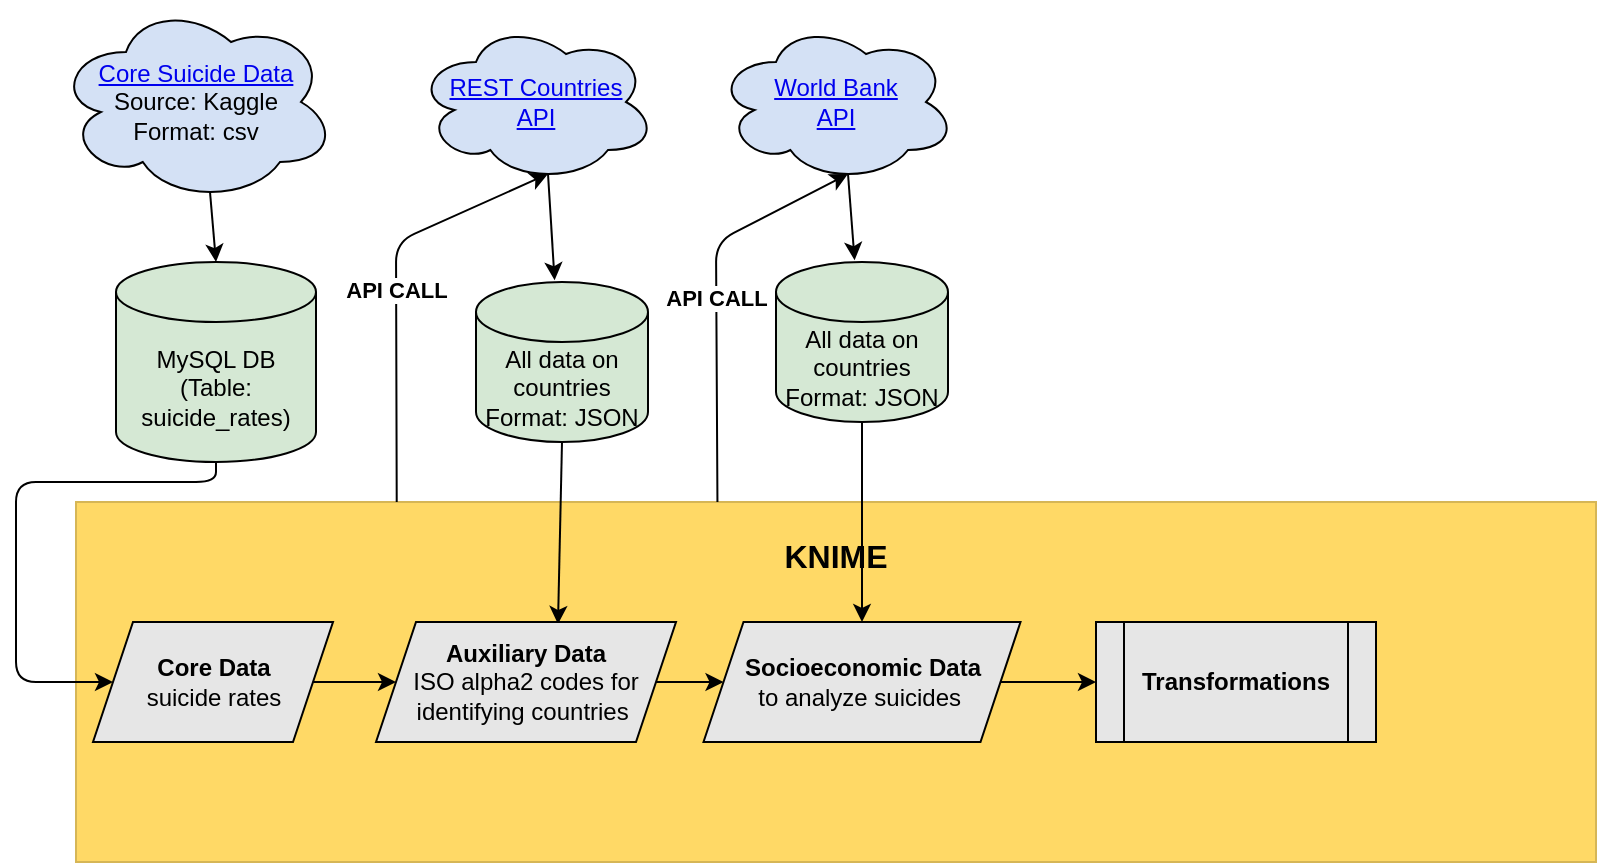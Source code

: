 <mxfile version="13.10.3" type="device"><diagram id="C5RBs43oDa-KdzZeNtuy" name="Global_Data_Flow_Outline"><mxGraphModel dx="1662" dy="762" grid="1" gridSize="10" guides="1" tooltips="1" connect="1" arrows="1" fold="1" page="1" pageScale="1" pageWidth="827" pageHeight="1169" math="0" shadow="0"><root><mxCell id="WIyWlLk6GJQsqaUBKTNV-0"/><mxCell id="WIyWlLk6GJQsqaUBKTNV-1" parent="WIyWlLk6GJQsqaUBKTNV-0"/><mxCell id="7oWcfEmp0d8AknO4j7lK-8" value="&lt;h2 style=&quot;font-size: 16px ; line-height: 100%&quot;&gt;KNIME&lt;/h2&gt;" style="rounded=0;whiteSpace=wrap;html=1;align=center;horizontal=1;verticalAlign=top;labelBackgroundColor=none;strokeColor=#d6b656;fillColor=#FFD966;" vertex="1" parent="WIyWlLk6GJQsqaUBKTNV-1"><mxGeometry x="40" y="290" width="760" height="180" as="geometry"/></mxCell><mxCell id="7oWcfEmp0d8AknO4j7lK-0" value="MySQL DB&lt;br&gt;(Table: suicide_rates)" style="shape=cylinder3;whiteSpace=wrap;html=1;boundedLbl=1;backgroundOutline=1;size=15;fillColor=#D5E8D4;" vertex="1" parent="WIyWlLk6GJQsqaUBKTNV-1"><mxGeometry x="60" y="170" width="100" height="100" as="geometry"/></mxCell><mxCell id="7oWcfEmp0d8AknO4j7lK-4" value="" style="endArrow=classic;html=1;entryX=0.5;entryY=0;entryDx=0;entryDy=0;entryPerimeter=0;exitX=0.55;exitY=0.95;exitDx=0;exitDy=0;exitPerimeter=0;" edge="1" parent="WIyWlLk6GJQsqaUBKTNV-1" source="7oWcfEmp0d8AknO4j7lK-30" target="7oWcfEmp0d8AknO4j7lK-0"><mxGeometry width="50" height="50" relative="1" as="geometry"><mxPoint x="110" y="116" as="sourcePoint"/><mxPoint x="270" y="130" as="targetPoint"/></mxGeometry></mxCell><mxCell id="7oWcfEmp0d8AknO4j7lK-5" value="&lt;a href=&quot;data:page/id,C5RBs43oDa-KdzZeNtuy&quot;&gt;REST Countries&lt;br&gt;API&lt;/a&gt;" style="ellipse;shape=cloud;whiteSpace=wrap;html=1;fillColor=#D4E1F5;" vertex="1" parent="WIyWlLk6GJQsqaUBKTNV-1"><mxGeometry x="210" y="50" width="120" height="80" as="geometry"/></mxCell><mxCell id="7oWcfEmp0d8AknO4j7lK-6" value="" style="endArrow=classic;html=1;exitX=0.5;exitY=1;exitDx=0;exitDy=0;exitPerimeter=0;" edge="1" parent="WIyWlLk6GJQsqaUBKTNV-1" source="7oWcfEmp0d8AknO4j7lK-9"><mxGeometry width="50" height="50" relative="1" as="geometry"><mxPoint x="230" y="280" as="sourcePoint"/><mxPoint x="281" y="351" as="targetPoint"/></mxGeometry></mxCell><mxCell id="7oWcfEmp0d8AknO4j7lK-14" value="&lt;b&gt;API CALL&lt;/b&gt;" style="endArrow=classic;html=1;entryX=0.55;entryY=0.95;entryDx=0;entryDy=0;entryPerimeter=0;exitX=0.211;exitY=0;exitDx=0;exitDy=0;exitPerimeter=0;" edge="1" parent="WIyWlLk6GJQsqaUBKTNV-1" source="7oWcfEmp0d8AknO4j7lK-8" target="7oWcfEmp0d8AknO4j7lK-5"><mxGeometry width="50" height="50" relative="1" as="geometry"><mxPoint x="321.2" y="298.92" as="sourcePoint"/><mxPoint x="300" y="104" as="targetPoint"/><Array as="points"><mxPoint x="200" y="160"/></Array></mxGeometry></mxCell><mxCell id="7oWcfEmp0d8AknO4j7lK-9" value="All data on countries&lt;br&gt;Format: JSON" style="shape=cylinder3;whiteSpace=wrap;html=1;boundedLbl=1;backgroundOutline=1;size=15;fillColor=#D5E8D4;" vertex="1" parent="WIyWlLk6GJQsqaUBKTNV-1"><mxGeometry x="240" y="180" width="86" height="80" as="geometry"/></mxCell><mxCell id="7oWcfEmp0d8AknO4j7lK-16" value="" style="endArrow=classic;html=1;exitX=0.55;exitY=0.95;exitDx=0;exitDy=0;exitPerimeter=0;entryX=0.457;entryY=-0.011;entryDx=0;entryDy=0;entryPerimeter=0;" edge="1" parent="WIyWlLk6GJQsqaUBKTNV-1" source="7oWcfEmp0d8AknO4j7lK-5" target="7oWcfEmp0d8AknO4j7lK-9"><mxGeometry width="50" height="50" relative="1" as="geometry"><mxPoint x="276" y="136" as="sourcePoint"/><mxPoint x="277.32" y="298.02" as="targetPoint"/></mxGeometry></mxCell><mxCell id="7oWcfEmp0d8AknO4j7lK-21" value="" style="edgeStyle=orthogonalEdgeStyle;rounded=0;orthogonalLoop=1;jettySize=auto;html=1;" edge="1" parent="WIyWlLk6GJQsqaUBKTNV-1" source="7oWcfEmp0d8AknO4j7lK-18" target="7oWcfEmp0d8AknO4j7lK-20"><mxGeometry relative="1" as="geometry"/></mxCell><mxCell id="7oWcfEmp0d8AknO4j7lK-18" value="&lt;b&gt;Core Data&lt;/b&gt;&lt;br&gt;suicide rates" style="shape=parallelogram;perimeter=parallelogramPerimeter;whiteSpace=wrap;html=1;fixedSize=1;labelBackgroundColor=none;fillColor=#E6E6E6;" vertex="1" parent="WIyWlLk6GJQsqaUBKTNV-1"><mxGeometry x="48.5" y="350" width="120" height="60" as="geometry"/></mxCell><mxCell id="7oWcfEmp0d8AknO4j7lK-19" value="" style="endArrow=classic;html=1;exitX=0.5;exitY=1;exitDx=0;exitDy=0;exitPerimeter=0;entryX=0;entryY=0.5;entryDx=0;entryDy=0;" edge="1" parent="WIyWlLk6GJQsqaUBKTNV-1" source="7oWcfEmp0d8AknO4j7lK-0" target="7oWcfEmp0d8AknO4j7lK-18"><mxGeometry width="50" height="50" relative="1" as="geometry"><mxPoint x="390" y="330" as="sourcePoint"/><mxPoint x="440" y="280" as="targetPoint"/><Array as="points"><mxPoint x="110" y="280"/><mxPoint x="10" y="280"/><mxPoint x="10" y="380"/></Array></mxGeometry></mxCell><mxCell id="7oWcfEmp0d8AknO4j7lK-24" value="" style="edgeStyle=orthogonalEdgeStyle;rounded=0;orthogonalLoop=1;jettySize=auto;html=1;" edge="1" parent="WIyWlLk6GJQsqaUBKTNV-1" source="7oWcfEmp0d8AknO4j7lK-20" target="7oWcfEmp0d8AknO4j7lK-23"><mxGeometry relative="1" as="geometry"/></mxCell><mxCell id="7oWcfEmp0d8AknO4j7lK-20" value="&lt;b&gt;Auxiliary Data&lt;br&gt;&lt;/b&gt;ISO alpha2 codes for identifying countries&amp;nbsp;" style="shape=parallelogram;perimeter=parallelogramPerimeter;whiteSpace=wrap;html=1;fixedSize=1;labelBackgroundColor=none;fillColor=#E6E6E6;" vertex="1" parent="WIyWlLk6GJQsqaUBKTNV-1"><mxGeometry x="190" y="350" width="150" height="60" as="geometry"/></mxCell><mxCell id="7oWcfEmp0d8AknO4j7lK-34" value="" style="edgeStyle=orthogonalEdgeStyle;rounded=0;orthogonalLoop=1;jettySize=auto;html=1;fontColor=#E6E6E6;" edge="1" parent="WIyWlLk6GJQsqaUBKTNV-1" source="7oWcfEmp0d8AknO4j7lK-23" target="7oWcfEmp0d8AknO4j7lK-33"><mxGeometry relative="1" as="geometry"/></mxCell><mxCell id="7oWcfEmp0d8AknO4j7lK-23" value="&lt;b&gt;Socioeconomic Data&lt;br&gt;&lt;/b&gt;&lt;span&gt;to analyze suicides&amp;nbsp;&lt;/span&gt;" style="shape=parallelogram;perimeter=parallelogramPerimeter;whiteSpace=wrap;html=1;fixedSize=1;labelBackgroundColor=none;fillColor=#E6E6E6;" vertex="1" parent="WIyWlLk6GJQsqaUBKTNV-1"><mxGeometry x="353.75" y="350" width="158.5" height="60" as="geometry"/></mxCell><mxCell id="7oWcfEmp0d8AknO4j7lK-25" value="&lt;a href=&quot;https://datahelpdesk.worldbank.org/knowledgebase/articles/889392-about-the-indicators-api-documentation&quot;&gt;World Bank&lt;br&gt;API&lt;/a&gt;" style="ellipse;shape=cloud;whiteSpace=wrap;html=1;fillColor=#D4E1F5;" vertex="1" parent="WIyWlLk6GJQsqaUBKTNV-1"><mxGeometry x="360" y="50" width="120" height="80" as="geometry"/></mxCell><mxCell id="7oWcfEmp0d8AknO4j7lK-26" value="" style="endArrow=classic;html=1;exitX=0.5;exitY=1;exitDx=0;exitDy=0;exitPerimeter=0;entryX=0.5;entryY=0;entryDx=0;entryDy=0;" edge="1" parent="WIyWlLk6GJQsqaUBKTNV-1" source="7oWcfEmp0d8AknO4j7lK-28" target="7oWcfEmp0d8AknO4j7lK-23"><mxGeometry width="50" height="50" relative="1" as="geometry"><mxPoint x="380" y="280" as="sourcePoint"/><mxPoint x="537.32" y="288.02" as="targetPoint"/></mxGeometry></mxCell><mxCell id="7oWcfEmp0d8AknO4j7lK-27" value="&lt;b&gt;API CALL&lt;/b&gt;" style="endArrow=classic;html=1;entryX=0.55;entryY=0.95;entryDx=0;entryDy=0;entryPerimeter=0;exitX=0.422;exitY=0;exitDx=0;exitDy=0;exitPerimeter=0;" edge="1" parent="WIyWlLk6GJQsqaUBKTNV-1" target="7oWcfEmp0d8AknO4j7lK-25" source="7oWcfEmp0d8AknO4j7lK-8"><mxGeometry width="50" height="50" relative="1" as="geometry"><mxPoint x="471.2" y="288.92" as="sourcePoint"/><mxPoint x="450" y="94" as="targetPoint"/><Array as="points"><mxPoint x="360" y="160"/></Array></mxGeometry></mxCell><mxCell id="7oWcfEmp0d8AknO4j7lK-28" value="All data on countries&lt;br&gt;Format: JSON" style="shape=cylinder3;whiteSpace=wrap;html=1;boundedLbl=1;backgroundOutline=1;size=15;fillColor=#D5E8D4;" vertex="1" parent="WIyWlLk6GJQsqaUBKTNV-1"><mxGeometry x="390" y="170" width="86" height="80" as="geometry"/></mxCell><mxCell id="7oWcfEmp0d8AknO4j7lK-29" value="" style="endArrow=classic;html=1;exitX=0.55;exitY=0.95;exitDx=0;exitDy=0;exitPerimeter=0;entryX=0.457;entryY=-0.011;entryDx=0;entryDy=0;entryPerimeter=0;" edge="1" parent="WIyWlLk6GJQsqaUBKTNV-1" source="7oWcfEmp0d8AknO4j7lK-25" target="7oWcfEmp0d8AknO4j7lK-28"><mxGeometry width="50" height="50" relative="1" as="geometry"><mxPoint x="426" y="126" as="sourcePoint"/><mxPoint x="427.32" y="288.02" as="targetPoint"/></mxGeometry></mxCell><mxCell id="7oWcfEmp0d8AknO4j7lK-30" value="&lt;a href=&quot;https://www.kaggle.com/russellyates88/suicide-rates-overview-1985-to-2016&quot;&gt;Core Suicide Data&lt;br&gt;&lt;/a&gt;Source: Kaggle&lt;br&gt;Format: csv" style="ellipse;shape=cloud;whiteSpace=wrap;html=1;fillColor=#D4E1F5;" vertex="1" parent="WIyWlLk6GJQsqaUBKTNV-1"><mxGeometry x="30" y="40" width="140" height="100" as="geometry"/></mxCell><mxCell id="7oWcfEmp0d8AknO4j7lK-33" value="&lt;font color=&quot;#000000&quot;&gt;&lt;b&gt;Transformations&lt;/b&gt;&lt;/font&gt;" style="shape=process;whiteSpace=wrap;html=1;backgroundOutline=1;labelBackgroundColor=none;fontColor=#E6E6E6;fillColor=#E6E6E6;" vertex="1" parent="WIyWlLk6GJQsqaUBKTNV-1"><mxGeometry x="550" y="350" width="140" height="60" as="geometry"/></mxCell></root></mxGraphModel></diagram></mxfile>